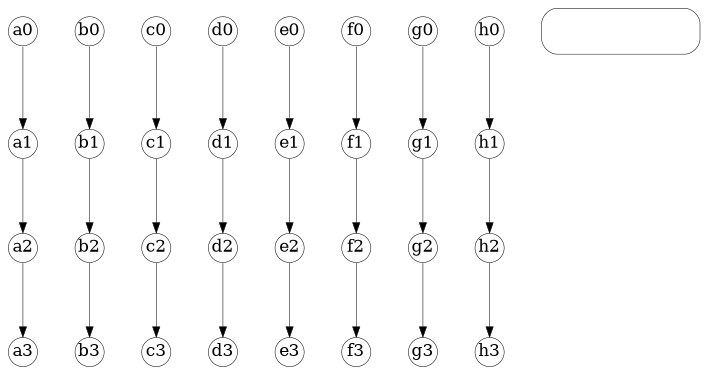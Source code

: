 digraph g {
 
#ratio=fill
#splines=spline
#overlap=scale
#penwidth=0.1

node [shape=circle,
      #fixedsize=true,
      width=0.2,
      fixedsize=true
      #color="black", 
      #fillcolor="#eeeeee",
      #style="filled,solid",
      fontsize=8
      #,label=""
      ,penwidth=0.25
      ]

edge [#arrowhead="empty",
      arrowsize=0.5
      ,      penwidth=0.25
]

a0 [pos="0,99!"]
a1 [pos="0,66!"]
a2 [pos="0,33!"]
a3 [pos="0,0!"]
a0 -> a1 -> a2 -> a3

b0 [pos="20,99!"]
b1 [pos="20,66!"]
b2 [pos="20,33!"]
b3 [pos="20,0!"]
b0 -> b1 -> b2 -> b3

c0 [pos="40,99!"]
c1 [pos="40,66!"]
c2 [pos="40,33!"]
c3 [pos="40,0!"]
c0 -> c1 -> c2 -> c3

d0 [pos="60,99!"]
d1 [pos="60,66!"]
d2 [pos="60,33!"]
d3 [pos="60,0!"]
d0 -> d1 -> d2 -> d3

e0 [pos="80,99!"]
e1 [pos="80,66!"]
e2 [pos="80,33!"]
e3 [pos="80,0!"]
e0 -> e1 -> e2 -> e3

f0 [pos="100,99!"]
f1 [pos="100,66!"]
f2 [pos="100,33!"]
f3 [pos="100,0!"]
f0 -> f1 -> f2 -> f3

g0 [pos="120,99!"]
g1 [pos="120,66!"]
g2 [pos="120,33!"]
g3 [pos="120,0!"]
g0 -> g1 -> g2 -> g3

h0 [pos="140,99!"]
h1 [pos="140,66!"]
h2 [pos="140,33!"]
h3 [pos="140,0!"]
h0 -> h1 -> h2 -> h3


ad01 [pos="30,99!", label="", shape="rectangle", width=1.05, height=0.3, style=rounded]

}
